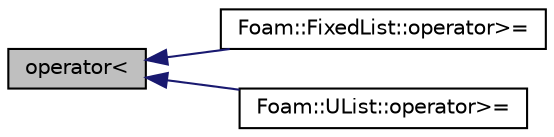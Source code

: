 digraph "operator&lt;"
{
  bgcolor="transparent";
  edge [fontname="Helvetica",fontsize="10",labelfontname="Helvetica",labelfontsize="10"];
  node [fontname="Helvetica",fontsize="10",shape=record];
  rankdir="LR";
  Node1 [label="operator\<",height=0.2,width=0.4,color="black", fillcolor="grey75", style="filled", fontcolor="black"];
  Node1 -> Node2 [dir="back",color="midnightblue",fontsize="10",style="solid",fontname="Helvetica"];
  Node2 [label="Foam::FixedList::operator\>=",height=0.2,width=0.4,color="black",URL="$a00834.html#ac1fa73b8a8acd0e3ebe5f20fe4941eaf",tooltip="Return true if !(a < b). Takes linear time. "];
  Node1 -> Node3 [dir="back",color="midnightblue",fontsize="10",style="solid",fontname="Helvetica"];
  Node3 [label="Foam::UList::operator\>=",height=0.2,width=0.4,color="black",URL="$a02831.html#a3e9758db80639814a448f59d9b96eb64",tooltip="Return true if !(a < b). Takes linear time. "];
}
